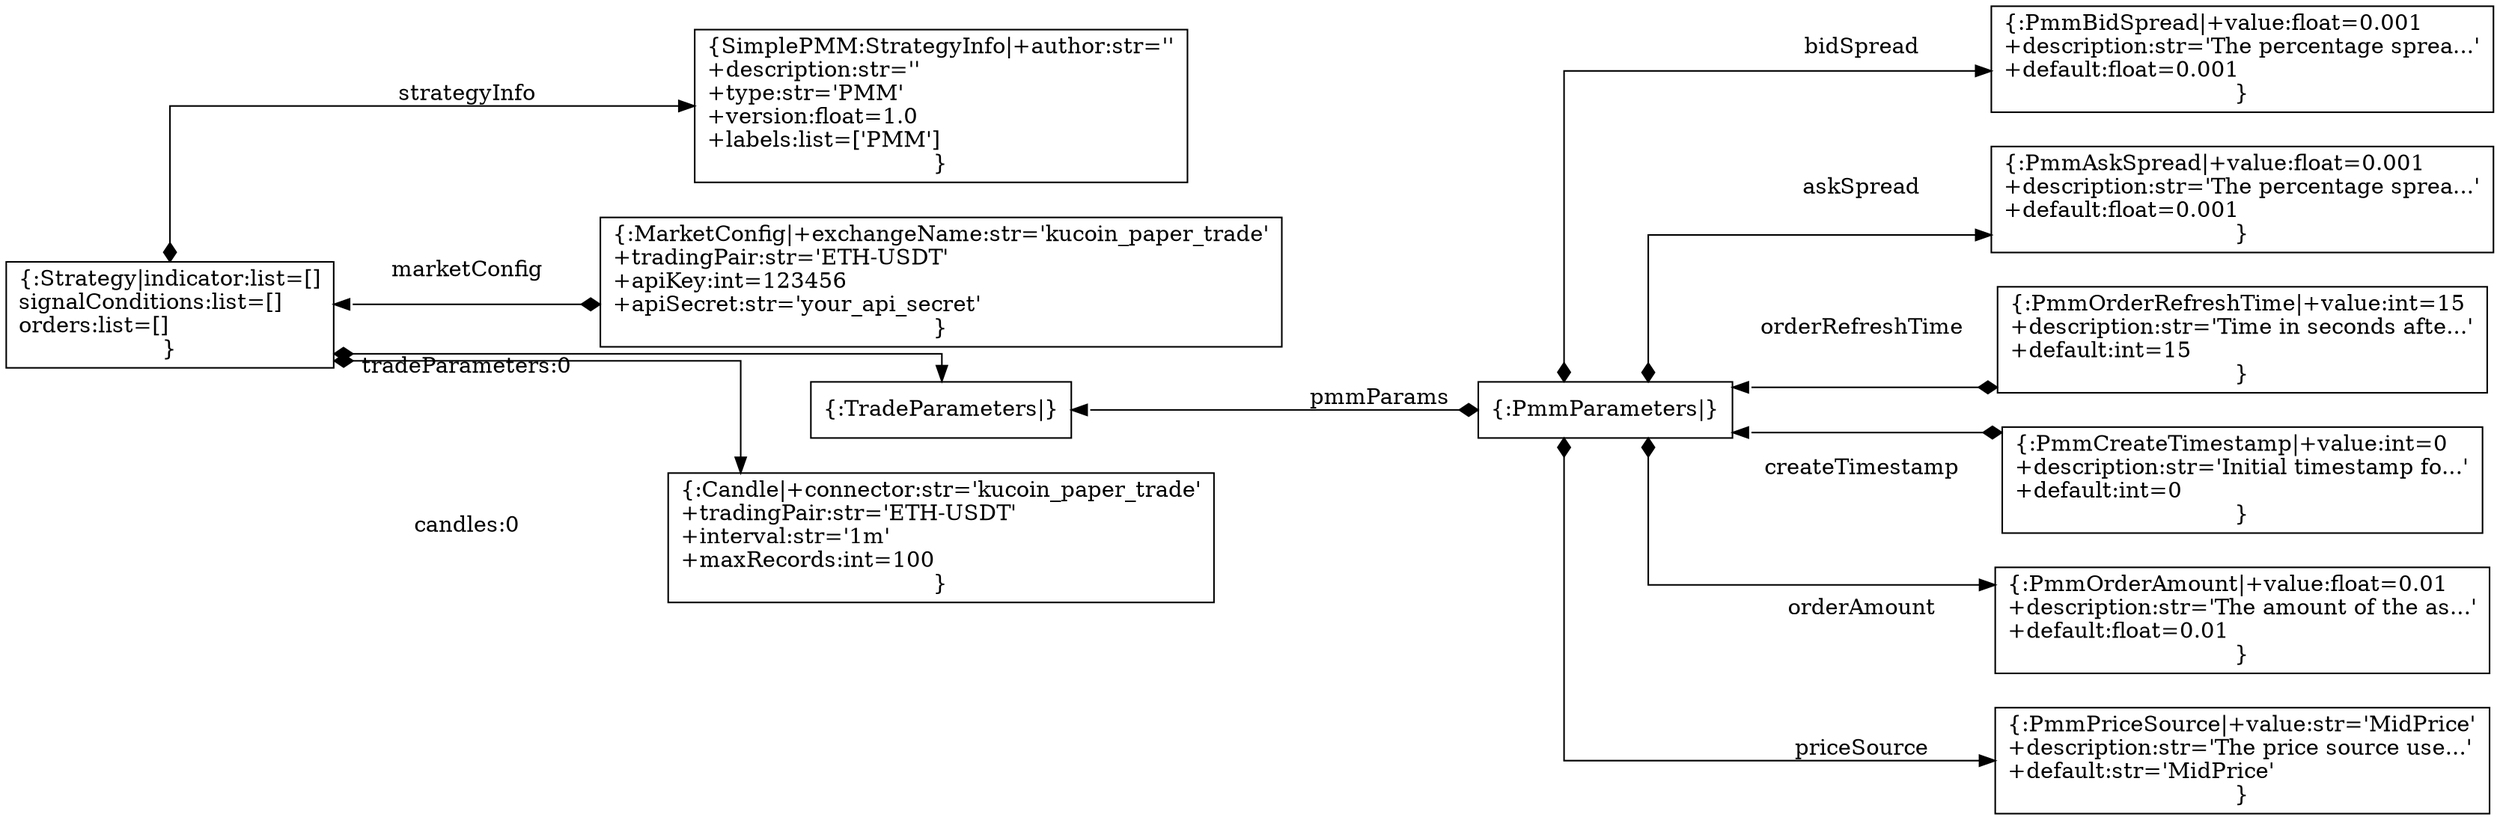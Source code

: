 
    digraph textX {
        graph [rankdir=LR, splines=ortho];
        node [shape=box, style=filled, fillcolor=white];
        edge [minlen=1];
        nodesep = 0.3;


4353084048 -> 4352880208 [label="strategyInfo" arrowtail=diamond dir=both]
4352880208[label="{SimplePMM:StrategyInfo|+author:str=''\l+description:str=''\l+type:str='PMM'\l+version:float=1.0\l+labels:list=['PMM']\l}"]
4353084048 -> 4345997968 [label="marketConfig" arrowtail=diamond dir=both]
4345997968[label="{:MarketConfig|+exchangeName:str='kucoin_paper_trade'\l+tradingPair:str='ETH-USDT'\l+apiKey:int=123456\l+apiSecret:str='your_api_secret'\l}"]
4353084048 -> 4353084752 [label="tradeParameters:0" arrowtail=diamond dir=both]
4353084752 -> 4353086992 [label="pmmParams" arrowtail=diamond dir=both]
4353086992 -> 4353191120 [label="bidSpread" arrowtail=diamond dir=both]
4353191120[label="{:PmmBidSpread|+value:float=0.001\l+description:str='The percentage sprea...'\l+default:float=0.001\l}"]
4353086992 -> 4353191248 [label="askSpread" arrowtail=diamond dir=both]
4353191248[label="{:PmmAskSpread|+value:float=0.001\l+description:str='The percentage sprea...'\l+default:float=0.001\l}"]
4353086992 -> 4352527312 [label="orderRefreshTime" arrowtail=diamond dir=both]
4352527312[label="{:PmmOrderRefreshTime|+value:int=15\l+description:str='Time in seconds afte...'\l+default:int=15\l}"]
4353086992 -> 4337147664 [label="createTimestamp" arrowtail=diamond dir=both]
4337147664[label="{:PmmCreateTimestamp|+value:int=0\l+description:str='Initial timestamp fo...'\l+default:int=0\l}"]
4353086992 -> 4342170576 [label="orderAmount" arrowtail=diamond dir=both]
4342170576[label="{:PmmOrderAmount|+value:float=0.01\l+description:str='The amount of the as...'\l+default:float=0.01\l}"]
4353086992 -> 4353180816 [label="priceSource" arrowtail=diamond dir=both]
4353180816[label="{:PmmPriceSource|+value:str='MidPrice'\l+description:str='The price source use...'\l+default:str='MidPrice'\l}"]
4353086992[label="{:PmmParameters|}"]
4353084752[label="{:TradeParameters|}"]
4353084048 -> 4353091216 [label="candles:0" arrowtail=diamond dir=both]
4353091216[label="{:Candle|+connector:str='kucoin_paper_trade'\l+tradingPair:str='ETH-USDT'\l+interval:str='1m'\l+maxRecords:int=100\l}"]
4353084048[label="{:Strategy|indicator:list=[]\lsignalConditions:list=[]\lorders:list=[]\l}"]

}
